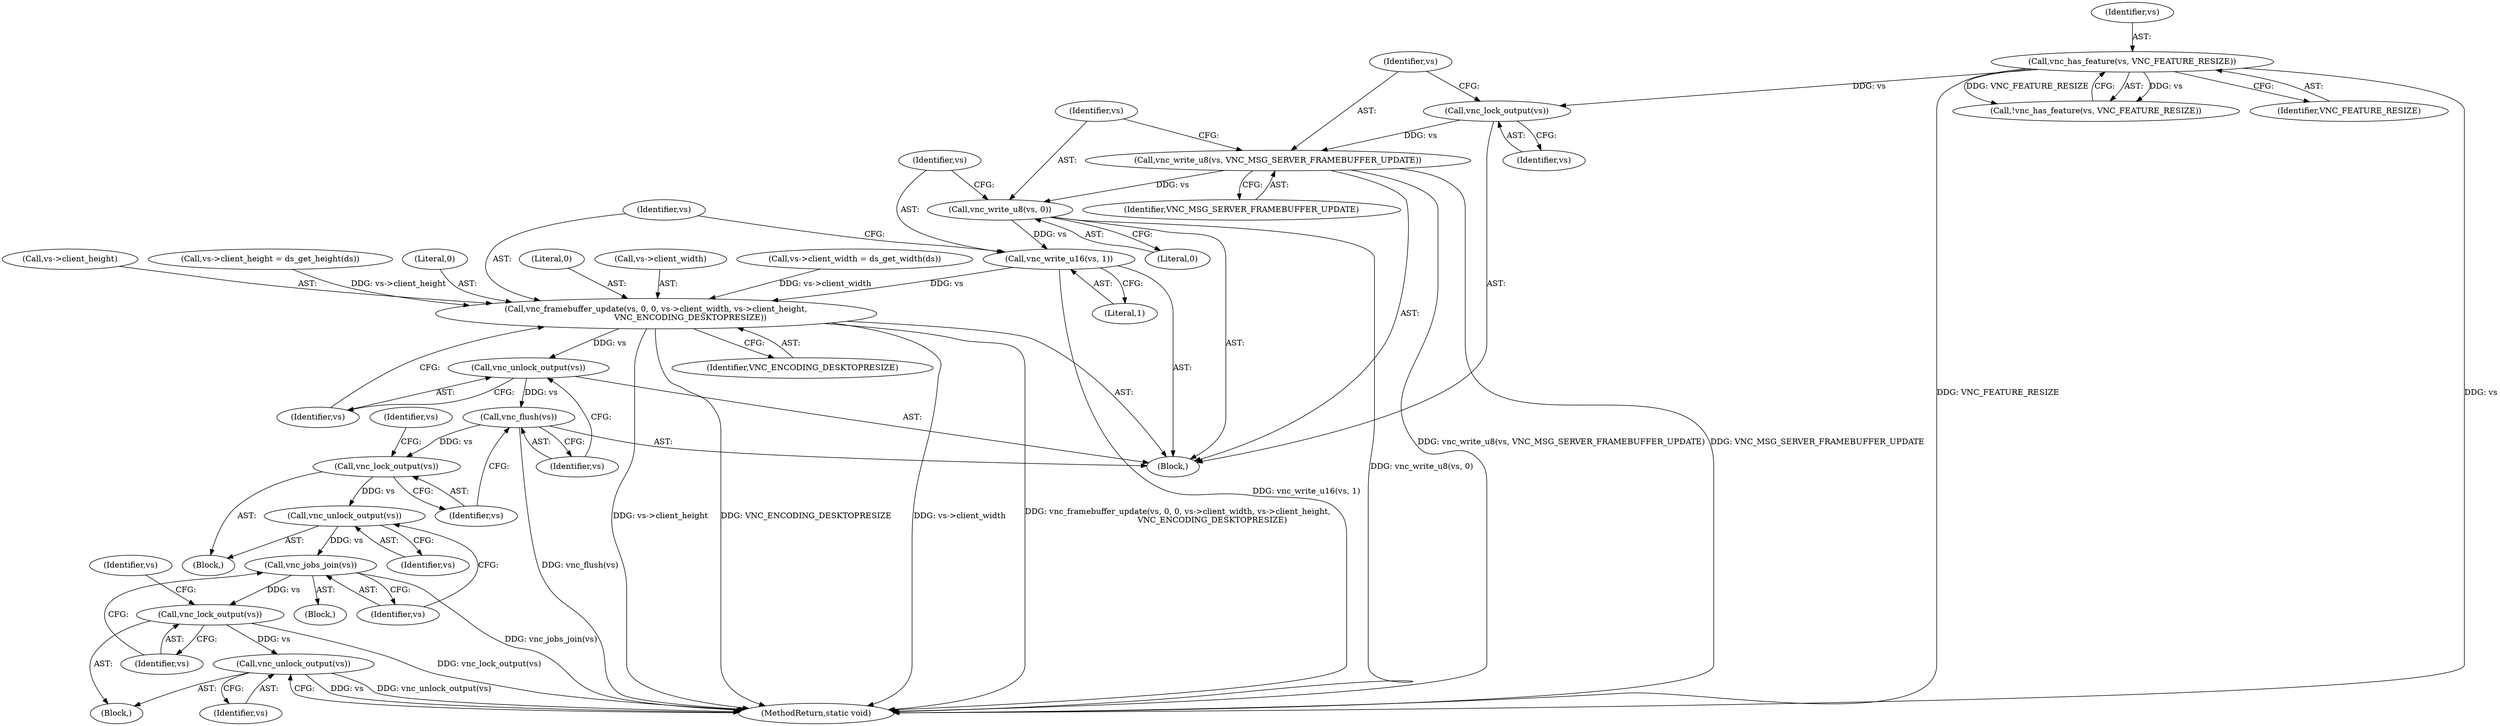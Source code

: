 digraph "0_qemu_9f64916da20eea67121d544698676295bbb105a7_10@API" {
"1000368" [label="(Call,vnc_write_u8(vs, VNC_MSG_SERVER_FRAMEBUFFER_UPDATE))"];
"1000366" [label="(Call,vnc_lock_output(vs))"];
"1000333" [label="(Call,vnc_has_feature(vs, VNC_FEATURE_RESIZE))"];
"1000371" [label="(Call,vnc_write_u8(vs, 0))"];
"1000374" [label="(Call,vnc_write_u16(vs, 1))"];
"1000377" [label="(Call,vnc_framebuffer_update(vs, 0, 0, vs->client_width, vs->client_height,\n                           VNC_ENCODING_DESKTOPRESIZE))"];
"1000388" [label="(Call,vnc_unlock_output(vs))"];
"1000390" [label="(Call,vnc_flush(vs))"];
"1000395" [label="(Call,vnc_lock_output(vs))"];
"1000402" [label="(Call,vnc_unlock_output(vs))"];
"1000405" [label="(Call,vnc_jobs_join(vs))"];
"1000408" [label="(Call,vnc_lock_output(vs))"];
"1000415" [label="(Call,vnc_unlock_output(vs))"];
"1000388" [label="(Call,vnc_unlock_output(vs))"];
"1000409" [label="(Identifier,vs)"];
"1000378" [label="(Identifier,vs)"];
"1000366" [label="(Call,vnc_lock_output(vs))"];
"1000372" [label="(Identifier,vs)"];
"1000389" [label="(Identifier,vs)"];
"1000367" [label="(Identifier,vs)"];
"1000368" [label="(Call,vnc_write_u8(vs, VNC_MSG_SERVER_FRAMEBUFFER_UPDATE))"];
"1000416" [label="(Identifier,vs)"];
"1000390" [label="(Call,vnc_flush(vs))"];
"1000406" [label="(Identifier,vs)"];
"1000399" [label="(Identifier,vs)"];
"1000380" [label="(Literal,0)"];
"1000381" [label="(Call,vs->client_width)"];
"1000333" [label="(Call,vnc_has_feature(vs, VNC_FEATURE_RESIZE))"];
"1000354" [label="(Call,vs->client_width = ds_get_width(ds))"];
"1000335" [label="(Identifier,VNC_FEATURE_RESIZE)"];
"1000377" [label="(Call,vnc_framebuffer_update(vs, 0, 0, vs->client_width, vs->client_height,\n                           VNC_ENCODING_DESKTOPRESIZE))"];
"1000417" [label="(MethodReturn,static void)"];
"1000369" [label="(Identifier,vs)"];
"1000408" [label="(Call,vnc_lock_output(vs))"];
"1000395" [label="(Call,vnc_lock_output(vs))"];
"1000415" [label="(Call,vnc_unlock_output(vs))"];
"1000402" [label="(Call,vnc_unlock_output(vs))"];
"1000374" [label="(Call,vnc_write_u16(vs, 1))"];
"1000376" [label="(Literal,1)"];
"1000375" [label="(Identifier,vs)"];
"1000370" [label="(Identifier,VNC_MSG_SERVER_FRAMEBUFFER_UPDATE)"];
"1000407" [label="(Block,)"];
"1000405" [label="(Call,vnc_jobs_join(vs))"];
"1000384" [label="(Call,vs->client_height)"];
"1000332" [label="(Call,!vnc_has_feature(vs, VNC_FEATURE_RESIZE))"];
"1000387" [label="(Identifier,VNC_ENCODING_DESKTOPRESIZE)"];
"1000373" [label="(Literal,0)"];
"1000371" [label="(Call,vnc_write_u8(vs, 0))"];
"1000412" [label="(Identifier,vs)"];
"1000396" [label="(Identifier,vs)"];
"1000317" [label="(Block,)"];
"1000334" [label="(Identifier,vs)"];
"1000360" [label="(Call,vs->client_height = ds_get_height(ds))"];
"1000394" [label="(Block,)"];
"1000404" [label="(Block,)"];
"1000379" [label="(Literal,0)"];
"1000403" [label="(Identifier,vs)"];
"1000391" [label="(Identifier,vs)"];
"1000368" -> "1000317"  [label="AST: "];
"1000368" -> "1000370"  [label="CFG: "];
"1000369" -> "1000368"  [label="AST: "];
"1000370" -> "1000368"  [label="AST: "];
"1000372" -> "1000368"  [label="CFG: "];
"1000368" -> "1000417"  [label="DDG: VNC_MSG_SERVER_FRAMEBUFFER_UPDATE"];
"1000368" -> "1000417"  [label="DDG: vnc_write_u8(vs, VNC_MSG_SERVER_FRAMEBUFFER_UPDATE)"];
"1000366" -> "1000368"  [label="DDG: vs"];
"1000368" -> "1000371"  [label="DDG: vs"];
"1000366" -> "1000317"  [label="AST: "];
"1000366" -> "1000367"  [label="CFG: "];
"1000367" -> "1000366"  [label="AST: "];
"1000369" -> "1000366"  [label="CFG: "];
"1000333" -> "1000366"  [label="DDG: vs"];
"1000333" -> "1000332"  [label="AST: "];
"1000333" -> "1000335"  [label="CFG: "];
"1000334" -> "1000333"  [label="AST: "];
"1000335" -> "1000333"  [label="AST: "];
"1000332" -> "1000333"  [label="CFG: "];
"1000333" -> "1000417"  [label="DDG: vs"];
"1000333" -> "1000417"  [label="DDG: VNC_FEATURE_RESIZE"];
"1000333" -> "1000332"  [label="DDG: vs"];
"1000333" -> "1000332"  [label="DDG: VNC_FEATURE_RESIZE"];
"1000371" -> "1000317"  [label="AST: "];
"1000371" -> "1000373"  [label="CFG: "];
"1000372" -> "1000371"  [label="AST: "];
"1000373" -> "1000371"  [label="AST: "];
"1000375" -> "1000371"  [label="CFG: "];
"1000371" -> "1000417"  [label="DDG: vnc_write_u8(vs, 0)"];
"1000371" -> "1000374"  [label="DDG: vs"];
"1000374" -> "1000317"  [label="AST: "];
"1000374" -> "1000376"  [label="CFG: "];
"1000375" -> "1000374"  [label="AST: "];
"1000376" -> "1000374"  [label="AST: "];
"1000378" -> "1000374"  [label="CFG: "];
"1000374" -> "1000417"  [label="DDG: vnc_write_u16(vs, 1)"];
"1000374" -> "1000377"  [label="DDG: vs"];
"1000377" -> "1000317"  [label="AST: "];
"1000377" -> "1000387"  [label="CFG: "];
"1000378" -> "1000377"  [label="AST: "];
"1000379" -> "1000377"  [label="AST: "];
"1000380" -> "1000377"  [label="AST: "];
"1000381" -> "1000377"  [label="AST: "];
"1000384" -> "1000377"  [label="AST: "];
"1000387" -> "1000377"  [label="AST: "];
"1000389" -> "1000377"  [label="CFG: "];
"1000377" -> "1000417"  [label="DDG: vnc_framebuffer_update(vs, 0, 0, vs->client_width, vs->client_height,\n                           VNC_ENCODING_DESKTOPRESIZE)"];
"1000377" -> "1000417"  [label="DDG: vs->client_height"];
"1000377" -> "1000417"  [label="DDG: VNC_ENCODING_DESKTOPRESIZE"];
"1000377" -> "1000417"  [label="DDG: vs->client_width"];
"1000354" -> "1000377"  [label="DDG: vs->client_width"];
"1000360" -> "1000377"  [label="DDG: vs->client_height"];
"1000377" -> "1000388"  [label="DDG: vs"];
"1000388" -> "1000317"  [label="AST: "];
"1000388" -> "1000389"  [label="CFG: "];
"1000389" -> "1000388"  [label="AST: "];
"1000391" -> "1000388"  [label="CFG: "];
"1000388" -> "1000390"  [label="DDG: vs"];
"1000390" -> "1000317"  [label="AST: "];
"1000390" -> "1000391"  [label="CFG: "];
"1000391" -> "1000390"  [label="AST: "];
"1000396" -> "1000390"  [label="CFG: "];
"1000390" -> "1000417"  [label="DDG: vnc_flush(vs)"];
"1000390" -> "1000395"  [label="DDG: vs"];
"1000395" -> "1000394"  [label="AST: "];
"1000395" -> "1000396"  [label="CFG: "];
"1000396" -> "1000395"  [label="AST: "];
"1000399" -> "1000395"  [label="CFG: "];
"1000395" -> "1000402"  [label="DDG: vs"];
"1000402" -> "1000394"  [label="AST: "];
"1000402" -> "1000403"  [label="CFG: "];
"1000403" -> "1000402"  [label="AST: "];
"1000406" -> "1000402"  [label="CFG: "];
"1000402" -> "1000405"  [label="DDG: vs"];
"1000405" -> "1000404"  [label="AST: "];
"1000405" -> "1000406"  [label="CFG: "];
"1000406" -> "1000405"  [label="AST: "];
"1000409" -> "1000405"  [label="CFG: "];
"1000405" -> "1000417"  [label="DDG: vnc_jobs_join(vs)"];
"1000405" -> "1000408"  [label="DDG: vs"];
"1000408" -> "1000407"  [label="AST: "];
"1000408" -> "1000409"  [label="CFG: "];
"1000409" -> "1000408"  [label="AST: "];
"1000412" -> "1000408"  [label="CFG: "];
"1000408" -> "1000417"  [label="DDG: vnc_lock_output(vs)"];
"1000408" -> "1000415"  [label="DDG: vs"];
"1000415" -> "1000407"  [label="AST: "];
"1000415" -> "1000416"  [label="CFG: "];
"1000416" -> "1000415"  [label="AST: "];
"1000417" -> "1000415"  [label="CFG: "];
"1000415" -> "1000417"  [label="DDG: vs"];
"1000415" -> "1000417"  [label="DDG: vnc_unlock_output(vs)"];
}
